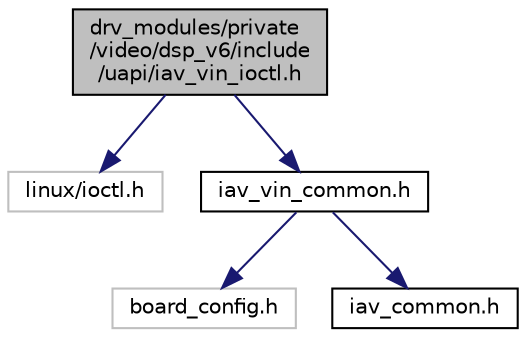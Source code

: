 digraph "drv_modules/private/video/dsp_v6/include/uapi/iav_vin_ioctl.h"
{
 // INTERACTIVE_SVG=YES
 // LATEX_PDF_SIZE
  bgcolor="transparent";
  edge [fontname="Helvetica",fontsize="10",labelfontname="Helvetica",labelfontsize="10"];
  node [fontname="Helvetica",fontsize="10",shape=record];
  Node1 [label="drv_modules/private\l/video/dsp_v6/include\l/uapi/iav_vin_ioctl.h",height=0.2,width=0.4,color="black", fillcolor="grey75", style="filled", fontcolor="black",tooltip="This file defines IAV Video Input Configuration IOCTL api."];
  Node1 -> Node2 [color="midnightblue",fontsize="10",style="solid",fontname="Helvetica"];
  Node2 [label="linux/ioctl.h",height=0.2,width=0.4,color="grey75",tooltip=" "];
  Node1 -> Node3 [color="midnightblue",fontsize="10",style="solid",fontname="Helvetica"];
  Node3 [label="iav_vin_common.h",height=0.2,width=0.4,color="black",URL="$d9/d65/iav__vin__common_8h.html",tooltip="This file defines IAV Video Input Configuration structures."];
  Node3 -> Node4 [color="midnightblue",fontsize="10",style="solid",fontname="Helvetica"];
  Node4 [label="board_config.h",height=0.2,width=0.4,color="grey75",tooltip=" "];
  Node3 -> Node5 [color="midnightblue",fontsize="10",style="solid",fontname="Helvetica"];
  Node5 [label="iav_common.h",height=0.2,width=0.4,color="black",URL="$d9/da5/iav__common_8h.html",tooltip="This file defines common enumerations used in all IAV driver and header files."];
}
